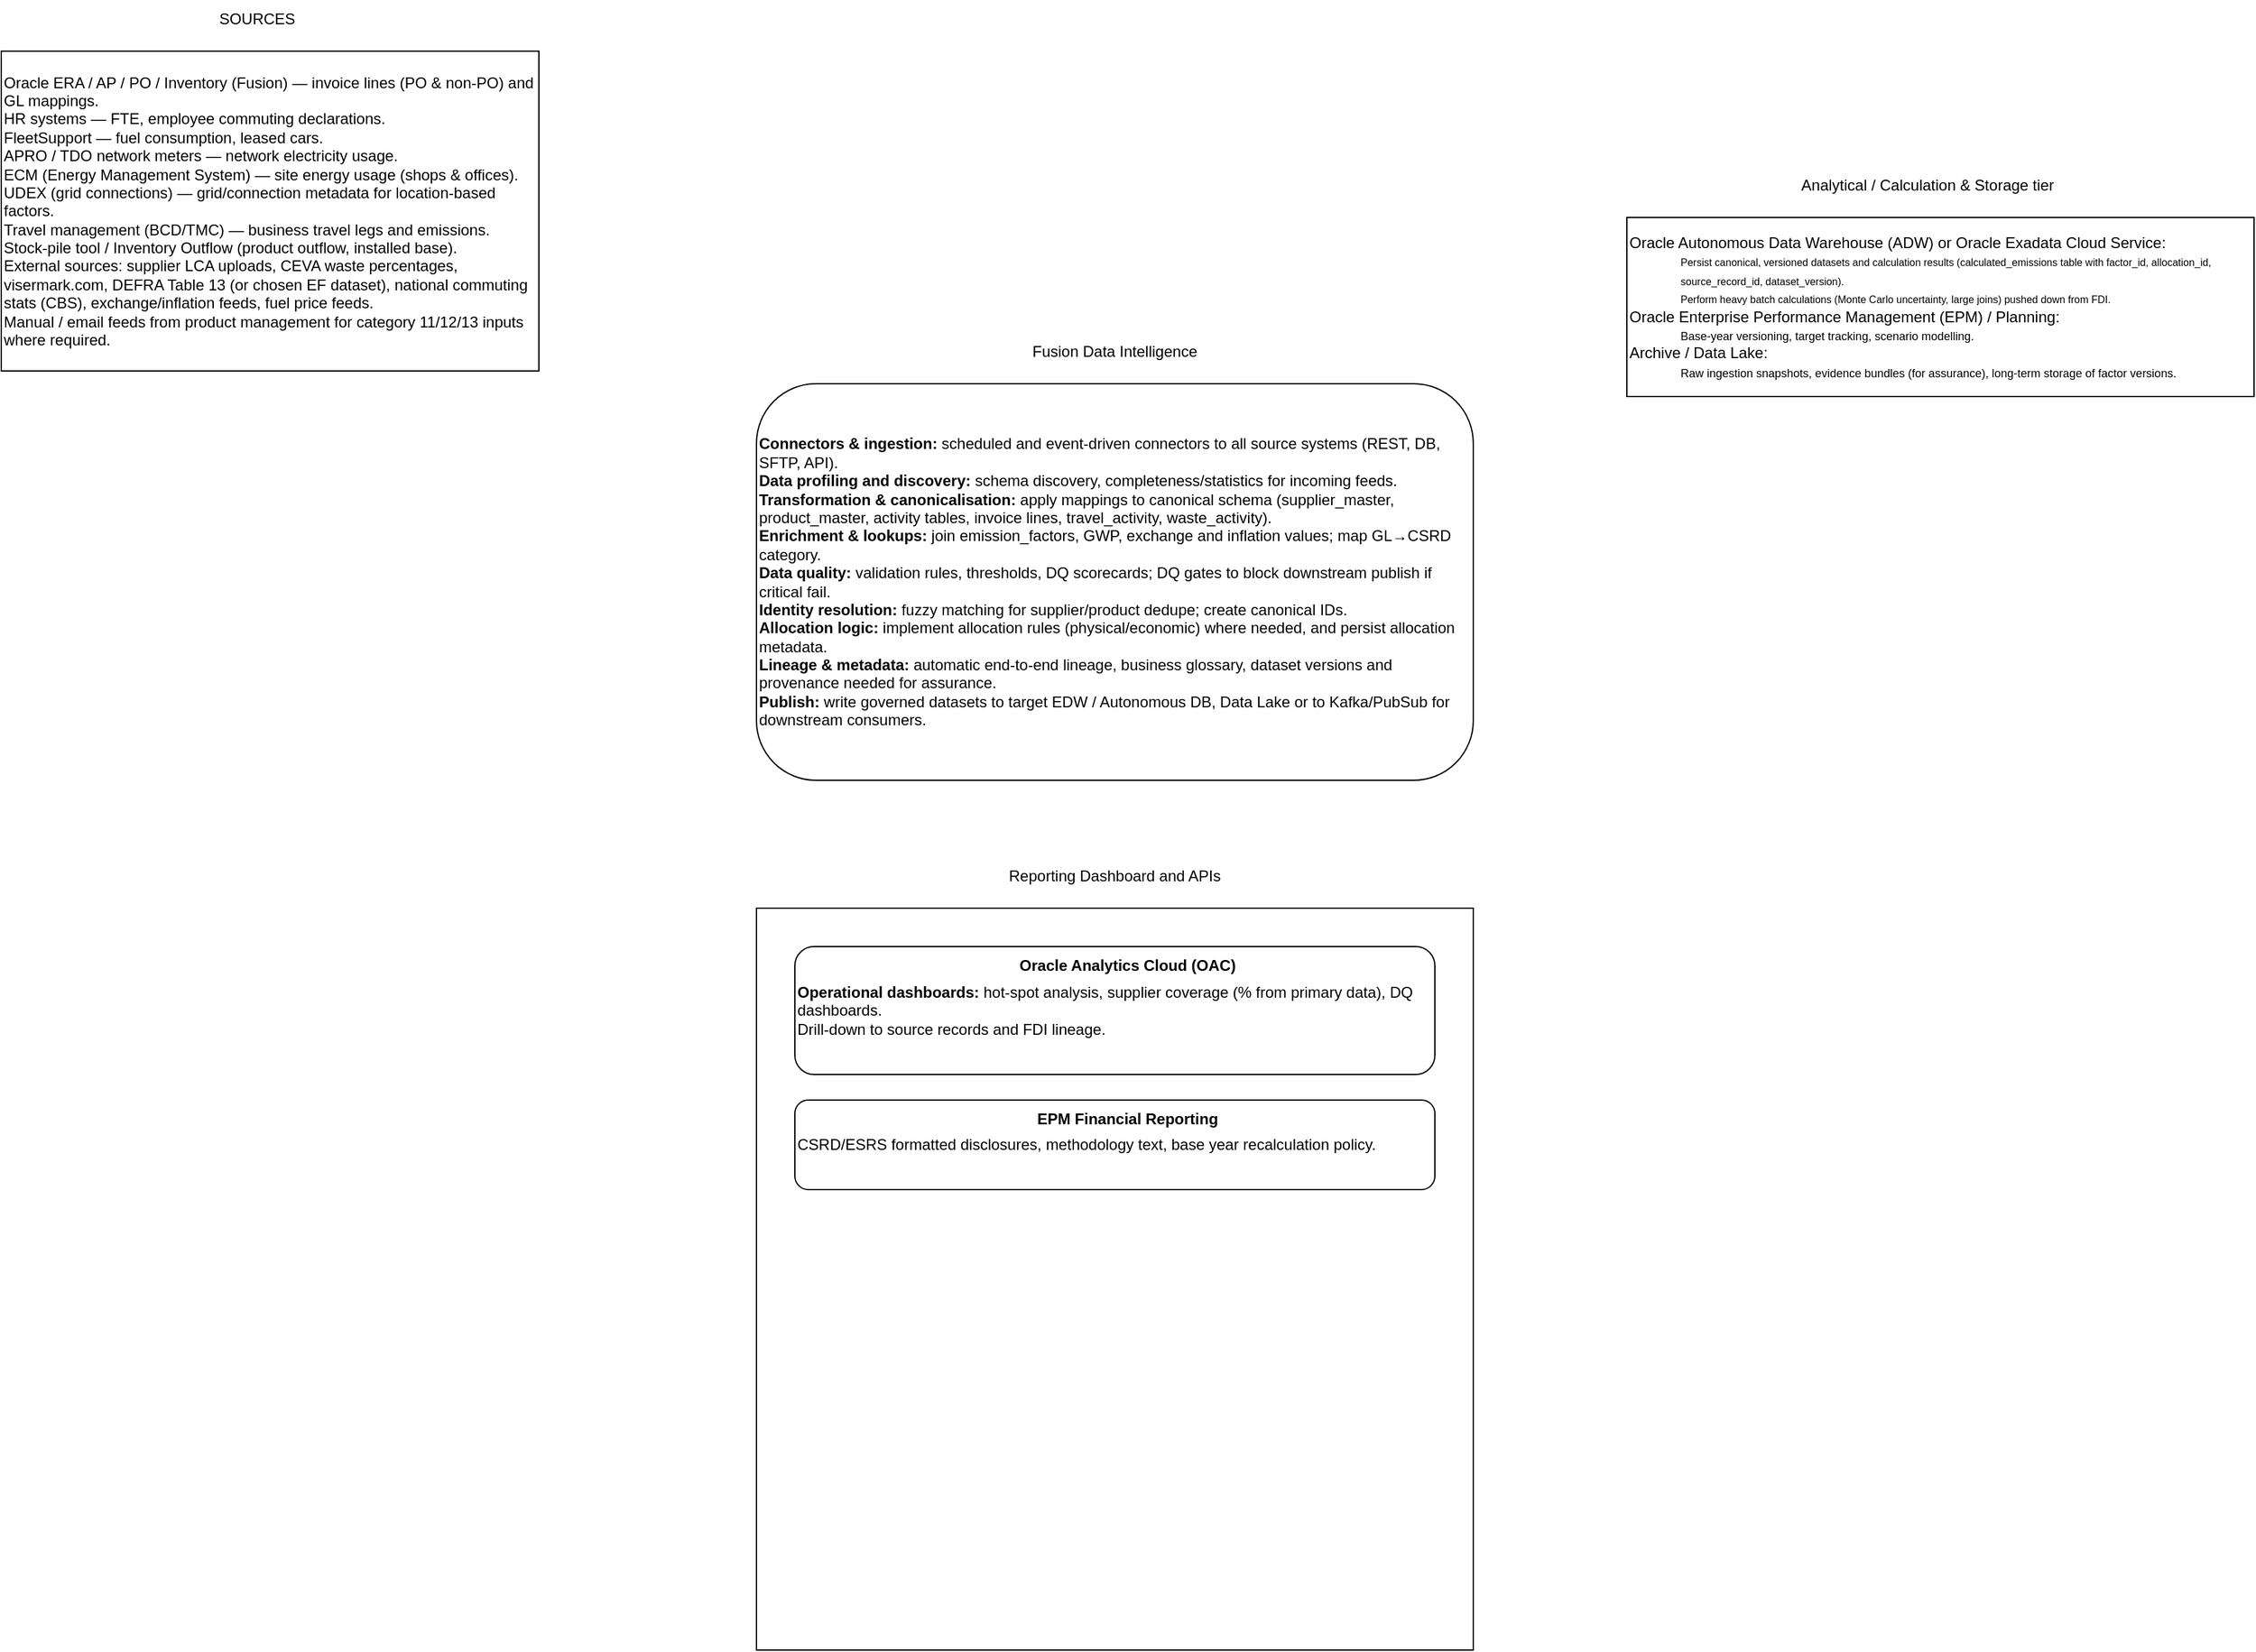 <mxfile version="28.2.5" pages="2">
  <diagram name="overall" id="1XdUlHNQLq4-i4FHFJI1">
    <mxGraphModel dx="1042" dy="658" grid="1" gridSize="10" guides="1" tooltips="1" connect="1" arrows="1" fold="1" page="1" pageScale="1" pageWidth="850" pageHeight="1100" math="0" shadow="0">
      <root>
        <mxCell id="0" />
        <mxCell id="1" parent="0" />
        <mxCell id="H0wmP8DOvjntcD99sQRp-2" value="Oracle ERA / AP / PO / Inventory (Fusion) — invoice lines (PO &amp;amp; non‑PO) and GL mappings.&lt;br&gt;HR systems — FTE, employee commuting declarations.&lt;br&gt;FleetSupport — fuel consumption, leased cars.&lt;br&gt;APRO / TDO network meters — network electricity usage.&lt;br&gt;ECM (Energy Management System) — site energy usage (shops &amp;amp; offices).&lt;br&gt;UDEX (grid connections) — grid/connection metadata for location‑based factors.&lt;br&gt;Travel management (BCD/TMC) — business travel legs and emissions.&lt;br&gt;Stock‑pile tool / Inventory Outflow (product outflow, installed base).&lt;br&gt;External sources: supplier LCA uploads, CEVA waste percentages, visermark.com, DEFRA Table 13 (or chosen EF dataset), national commuting stats (CBS), exchange/inflation feeds, fuel price feeds.&lt;br&gt;Manual / email feeds from product management for category 11/12/13 inputs where required." style="rounded=0;align=left;html=1;whiteSpace=wrap;" vertex="1" parent="1">
          <mxGeometry x="90" y="110" width="420" height="250" as="geometry" />
        </mxCell>
        <mxCell id="H0wmP8DOvjntcD99sQRp-3" value="SOURCES" style="text;html=1;align=center;verticalAlign=middle;whiteSpace=wrap;rounded=0;" vertex="1" parent="1">
          <mxGeometry x="260" y="70" width="60" height="30" as="geometry" />
        </mxCell>
        <mxCell id="H0wmP8DOvjntcD99sQRp-4" value="&lt;b&gt;Connectors &amp;amp; ingestion: &lt;/b&gt;scheduled and event‑driven connectors to all source systems (REST, DB, SFTP, API).&lt;br&gt;&lt;b&gt;Data profiling and discovery:&lt;/b&gt; schema discovery, completeness/statistics for incoming feeds.&lt;br&gt;&lt;b&gt;Transformation &amp;amp; canonicalisation: &lt;/b&gt;apply mappings to canonical schema (supplier_master, product_master, activity tables, invoice lines, travel_activity, waste_activity).&lt;br&gt;&lt;b&gt;Enrichment &amp;amp; lookups:&lt;/b&gt; join emission_factors, GWP, exchange and inflation values; map GL→CSRD category.&lt;br&gt;&lt;b&gt;Data quality: &lt;/b&gt;validation rules, thresholds, DQ scorecards; DQ gates to block downstream publish if critical fail.&lt;br&gt;&lt;b&gt;Identity resolution:&lt;/b&gt; fuzzy matching for supplier/product dedupe; create canonical IDs.&lt;br&gt;&lt;b&gt;Allocation logic:&lt;/b&gt; implement allocation rules (physical/economic) where needed, and persist allocation metadata.&lt;br&gt;&lt;b&gt;Lineage &amp;amp; metadata: &lt;/b&gt;automatic end‑to‑end lineage, business glossary, dataset versions and provenance needed for assurance.&lt;br&gt;&lt;b&gt;Publish: &lt;/b&gt;write governed datasets to target EDW / Autonomous DB, Data Lake or to Kafka/PubSub for downstream consumers." style="rounded=1;align=left;fontColor=default;html=1;whiteSpace=wrap;" vertex="1" parent="1">
          <mxGeometry x="680" y="370" width="560" height="310" as="geometry" />
        </mxCell>
        <mxCell id="H0wmP8DOvjntcD99sQRp-5" value="Fusion Data Intelligence" style="text;html=1;align=center;verticalAlign=middle;whiteSpace=wrap;rounded=0;" vertex="1" parent="1">
          <mxGeometry x="845" y="330" width="230" height="30" as="geometry" />
        </mxCell>
        <mxCell id="H0wmP8DOvjntcD99sQRp-6" value="&lt;div&gt;Oracle Autonomous Data Warehouse (ADW) or Oracle Exadata Cloud Service:&lt;/div&gt;&lt;blockquote style=&quot;margin: 0 0 0 40px; border: none; padding: 0px;&quot;&gt;&lt;div&gt;&lt;font style=&quot;font-size: 8px;&quot;&gt;Persist canonical, versioned datasets and calculation results (calculated_emissions table with factor_id, allocation_id, source_record_id, dataset_version).&lt;/font&gt;&lt;/div&gt;&lt;div&gt;&lt;font style=&quot;font-size: 8px;&quot;&gt;Perform heavy batch calculations (Monte Carlo uncertainty, large joins) pushed down from FDI.&lt;/font&gt;&lt;/div&gt;&lt;/blockquote&gt;&lt;div&gt;Oracle Enterprise Performance Management (EPM) / Planning:&lt;/div&gt;&lt;blockquote style=&quot;margin: 0 0 0 40px; border: none; padding: 0px;&quot;&gt;&lt;div&gt;&lt;font style=&quot;font-size: 9px;&quot;&gt;Base‑year versioning, target tracking, scenario modelling.&lt;/font&gt;&lt;/div&gt;&lt;/blockquote&gt;&lt;div&gt;Archive / Data Lake:&lt;/div&gt;&lt;blockquote style=&quot;margin: 0 0 0 40px; border: none; padding: 0px;&quot;&gt;&lt;div style=&quot;&quot;&gt;&lt;font style=&quot;font-size: 9px;&quot;&gt;Raw ingestion snapshots, evidence bundles (for assurance), long‑term storage of factor versions.&lt;/font&gt;&lt;/div&gt;&lt;/blockquote&gt;" style="rounded=0;whiteSpace=wrap;html=1;align=left;" vertex="1" parent="1">
          <mxGeometry x="1360" y="240" width="490" height="140" as="geometry" />
        </mxCell>
        <mxCell id="H0wmP8DOvjntcD99sQRp-8" value="Analytical / Calculation &amp;amp; Storage tier" style="text;html=1;align=center;verticalAlign=middle;whiteSpace=wrap;rounded=0;" vertex="1" parent="1">
          <mxGeometry x="1440" y="200" width="310" height="30" as="geometry" />
        </mxCell>
        <mxCell id="H0wmP8DOvjntcD99sQRp-9" value="" style="rounded=0;whiteSpace=wrap;html=1;" vertex="1" parent="1">
          <mxGeometry x="680" y="780" width="560" height="580" as="geometry" />
        </mxCell>
        <mxCell id="H0wmP8DOvjntcD99sQRp-10" value="Reporting Dashboard and APIs" style="text;html=1;align=center;verticalAlign=middle;whiteSpace=wrap;rounded=0;" vertex="1" parent="1">
          <mxGeometry x="830" y="740" width="260" height="30" as="geometry" />
        </mxCell>
        <mxCell id="H0wmP8DOvjntcD99sQRp-11" value="&lt;div&gt;&lt;b&gt;Operational dashboards: &lt;/b&gt;hot‑spot analysis, supplier coverage (% from primary data), DQ dashboards.&lt;/div&gt;&lt;div&gt;Drill‑down to source records and FDI lineage.&lt;/div&gt;" style="rounded=1;whiteSpace=wrap;html=1;align=left;" vertex="1" parent="1">
          <mxGeometry x="710" y="810" width="500" height="100" as="geometry" />
        </mxCell>
        <mxCell id="H0wmP8DOvjntcD99sQRp-12" value="Oracle Analytics Cloud (OAC)" style="text;html=1;align=center;verticalAlign=middle;whiteSpace=wrap;rounded=0;fontStyle=1" vertex="1" parent="1">
          <mxGeometry x="840" y="810" width="260" height="30" as="geometry" />
        </mxCell>
        <mxCell id="H0wmP8DOvjntcD99sQRp-13" value="CSRD/ESRS formatted disclosures, methodology text, base year recalculation policy." style="rounded=1;whiteSpace=wrap;html=1;align=left;" vertex="1" parent="1">
          <mxGeometry x="710" y="930" width="500" height="70" as="geometry" />
        </mxCell>
        <mxCell id="H0wmP8DOvjntcD99sQRp-14" value="EPM Financial Reporting" style="text;html=1;align=center;verticalAlign=middle;whiteSpace=wrap;rounded=0;fontStyle=1" vertex="1" parent="1">
          <mxGeometry x="840" y="930" width="260" height="30" as="geometry" />
        </mxCell>
      </root>
    </mxGraphModel>
  </diagram>
  <diagram id="WRUsux9puGQyb0FZKVJs" name="dataflow">
    <mxGraphModel dx="1042" dy="658" grid="1" gridSize="10" guides="1" tooltips="1" connect="1" arrows="1" fold="1" page="1" pageScale="1" pageWidth="850" pageHeight="1100" math="0" shadow="0">
      <root>
        <mxCell id="0" />
        <mxCell id="1" parent="0" />
        <mxCell id="gjYrhcPvms1deV_5RMik-3" value="" style="edgeStyle=orthogonalEdgeStyle;rounded=0;orthogonalLoop=1;jettySize=auto;html=1;" edge="1" parent="1" source="gjYrhcPvms1deV_5RMik-1" target="gjYrhcPvms1deV_5RMik-2">
          <mxGeometry relative="1" as="geometry" />
        </mxCell>
        <mxCell id="gjYrhcPvms1deV_5RMik-1" value="Fusion Procurement&lt;br&gt;AP/Invoice lines&lt;br&gt;Inventory / Fixed&lt;br&gt;Travel / TMC&lt;br&gt;HR (FTE, commuting)&lt;br&gt;FleetSupport&lt;br&gt;APRO / ECM / UDEX&lt;br&gt;Stock‑pile tool&lt;br&gt;Supplier LCA files" style="rounded=0;align=left;html=1;" vertex="1" parent="1">
          <mxGeometry x="40" y="40" width="140" height="160" as="geometry" />
        </mxCell>
        <mxCell id="gjYrhcPvms1deV_5RMik-7" value="" style="edgeStyle=orthogonalEdgeStyle;rounded=0;orthogonalLoop=1;jettySize=auto;html=1;" edge="1" parent="1" source="gjYrhcPvms1deV_5RMik-8" target="gjYrhcPvms1deV_5RMik-6">
          <mxGeometry relative="1" as="geometry" />
        </mxCell>
        <mxCell id="gjYrhcPvms1deV_5RMik-11" value="" style="edgeStyle=orthogonalEdgeStyle;rounded=0;orthogonalLoop=1;jettySize=auto;html=1;" edge="1" parent="1" source="gjYrhcPvms1deV_5RMik-2" target="gjYrhcPvms1deV_5RMik-10">
          <mxGeometry relative="1" as="geometry" />
        </mxCell>
        <mxCell id="gjYrhcPvms1deV_5RMik-2" value="Connectors (AP/PO/HR/TMS)&lt;div&gt;Raw snapshots, profiling&lt;/div&gt;&lt;div&gt;normalization, unit convert&lt;/div&gt;" style="rounded=0;align=left;html=1;" vertex="1" parent="1">
          <mxGeometry x="241" y="80" width="180" height="80" as="geometry" />
        </mxCell>
        <mxCell id="gjYrhcPvms1deV_5RMik-4" value="SOURCE SYSTEMS" style="text;whiteSpace=wrap;" vertex="1" parent="1">
          <mxGeometry x="40" y="10" width="150" height="40" as="geometry" />
        </mxCell>
        <mxCell id="gjYrhcPvms1deV_5RMik-5" value="FDI: Ingestion &amp; Staging" style="text;whiteSpace=wrap;" vertex="1" parent="1">
          <mxGeometry x="270" y="50" width="160" height="40" as="geometry" />
        </mxCell>
        <mxCell id="gjYrhcPvms1deV_5RMik-6" value="Lineage, DQ reports&lt;div&gt;Evidence bundles&lt;/div&gt;&lt;div&gt;ServiceNow integration&lt;/div&gt;" style="rounded=0;align=left;html=1;" vertex="1" parent="1">
          <mxGeometry x="239" y="240" width="180" height="80" as="geometry" />
        </mxCell>
        <mxCell id="gjYrhcPvms1deV_5RMik-9" value="" style="edgeStyle=orthogonalEdgeStyle;rounded=0;orthogonalLoop=1;jettySize=auto;html=1;" edge="1" parent="1" source="gjYrhcPvms1deV_5RMik-2" target="gjYrhcPvms1deV_5RMik-8">
          <mxGeometry relative="1" as="geometry">
            <mxPoint x="340" y="160" as="sourcePoint" />
            <mxPoint x="340" y="240" as="targetPoint" />
          </mxGeometry>
        </mxCell>
        <mxCell id="gjYrhcPvms1deV_5RMik-8" value="Governance &amp; Assurance" style="text;whiteSpace=wrap;" vertex="1" parent="1">
          <mxGeometry x="246" y="210" width="170" height="40" as="geometry" />
        </mxCell>
        <mxCell id="gjYrhcPvms1deV_5RMik-10" value="supplier_master&lt;div&gt;product_master&lt;/div&gt;&lt;div&gt;invoice_activity&lt;/div&gt;&lt;div&gt;travel_activity&lt;/div&gt;&lt;div&gt;waste_activity&lt;/div&gt;" style="rounded=0;align=left;html=1;" vertex="1" parent="1">
          <mxGeometry x="501" y="80" width="180" height="80" as="geometry" />
        </mxCell>
        <mxCell id="gjYrhcPvms1deV_5RMik-12" value="FDI: Master Data / Canonical Layer" style="text;whiteSpace=wrap;" vertex="1" parent="1">
          <mxGeometry x="501" y="40" width="160" height="40" as="geometry" />
        </mxCell>
      </root>
    </mxGraphModel>
  </diagram>
</mxfile>

